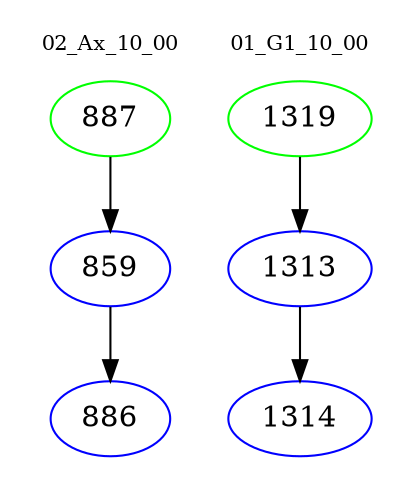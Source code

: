 digraph{
subgraph cluster_0 {
color = white
label = "02_Ax_10_00";
fontsize=10;
T0_887 [label="887", color="green"]
T0_887 -> T0_859 [color="black"]
T0_859 [label="859", color="blue"]
T0_859 -> T0_886 [color="black"]
T0_886 [label="886", color="blue"]
}
subgraph cluster_1 {
color = white
label = "01_G1_10_00";
fontsize=10;
T1_1319 [label="1319", color="green"]
T1_1319 -> T1_1313 [color="black"]
T1_1313 [label="1313", color="blue"]
T1_1313 -> T1_1314 [color="black"]
T1_1314 [label="1314", color="blue"]
}
}
